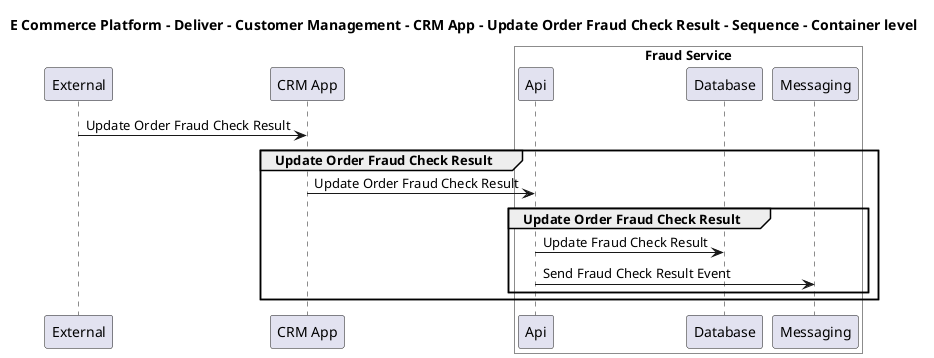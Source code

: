 @startuml

title E Commerce Platform - Deliver - Customer Management - CRM App - Update Order Fraud Check Result - Sequence - Container level

participant "External" as C4InterFlow.SoftwareSystems.ExternalSystem
participant "CRM App" as ECommercePlatform.Deliver.CustomerManagement.SoftwareSystems.CRMApp

box "Fraud Service" #White
    participant "Api" as ECommercePlatform.Deliver.FraudManagement.SoftwareSystems.FraudService.Containers.Api
    participant "Database" as ECommercePlatform.Deliver.FraudManagement.SoftwareSystems.FraudService.Containers.Database
    participant "Messaging" as ECommercePlatform.Deliver.FraudManagement.SoftwareSystems.FraudService.Containers.Messaging
end box


C4InterFlow.SoftwareSystems.ExternalSystem -> ECommercePlatform.Deliver.CustomerManagement.SoftwareSystems.CRMApp : Update Order Fraud Check Result
group Update Order Fraud Check Result
ECommercePlatform.Deliver.CustomerManagement.SoftwareSystems.CRMApp -> ECommercePlatform.Deliver.FraudManagement.SoftwareSystems.FraudService.Containers.Api : Update Order Fraud Check Result
group Update Order Fraud Check Result
ECommercePlatform.Deliver.FraudManagement.SoftwareSystems.FraudService.Containers.Api -> ECommercePlatform.Deliver.FraudManagement.SoftwareSystems.FraudService.Containers.Database : Update Fraud Check Result
ECommercePlatform.Deliver.FraudManagement.SoftwareSystems.FraudService.Containers.Api -> ECommercePlatform.Deliver.FraudManagement.SoftwareSystems.FraudService.Containers.Messaging : Send Fraud Check Result Event
end
end


@enduml
